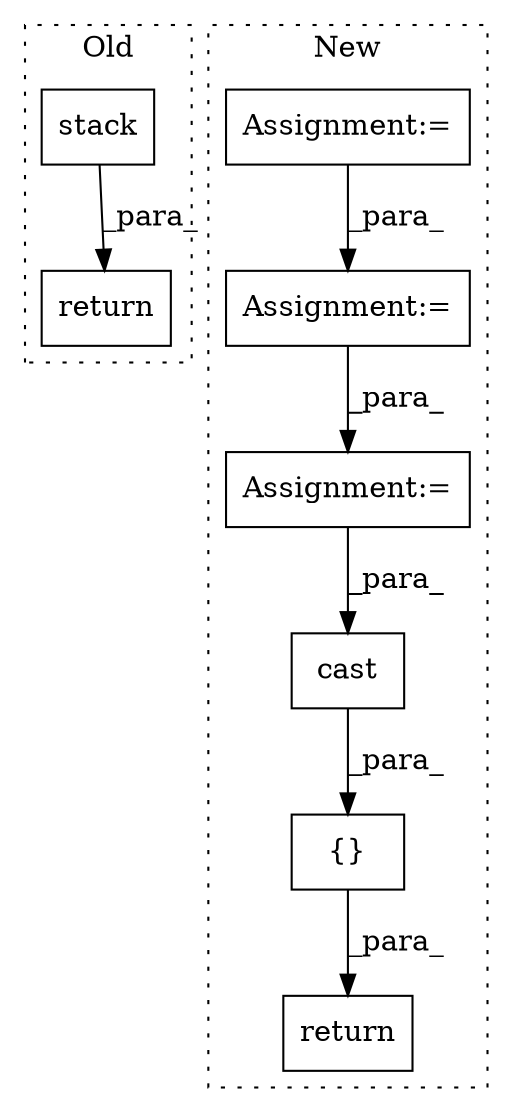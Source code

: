 digraph G {
subgraph cluster0 {
1 [label="stack" a="32" s="595,607" l="6,1" shape="box"];
7 [label="return" a="41" s="521" l="7" shape="box"];
label = "Old";
style="dotted";
}
subgraph cluster1 {
2 [label="cast" a="32" s="1941,1958" l="5,1" shape="box"];
3 [label="{}" a="4" s="1898,1969" l="1,1" shape="box"];
4 [label="Assignment:=" a="7" s="1562" l="14" shape="box"];
5 [label="Assignment:=" a="7" s="1720" l="1" shape="box"];
6 [label="Assignment:=" a="7" s="1678" l="22" shape="box"];
8 [label="return" a="41" s="1882" l="7" shape="box"];
label = "New";
style="dotted";
}
1 -> 7 [label="_para_"];
2 -> 3 [label="_para_"];
3 -> 8 [label="_para_"];
4 -> 5 [label="_para_"];
5 -> 2 [label="_para_"];
6 -> 4 [label="_para_"];
}